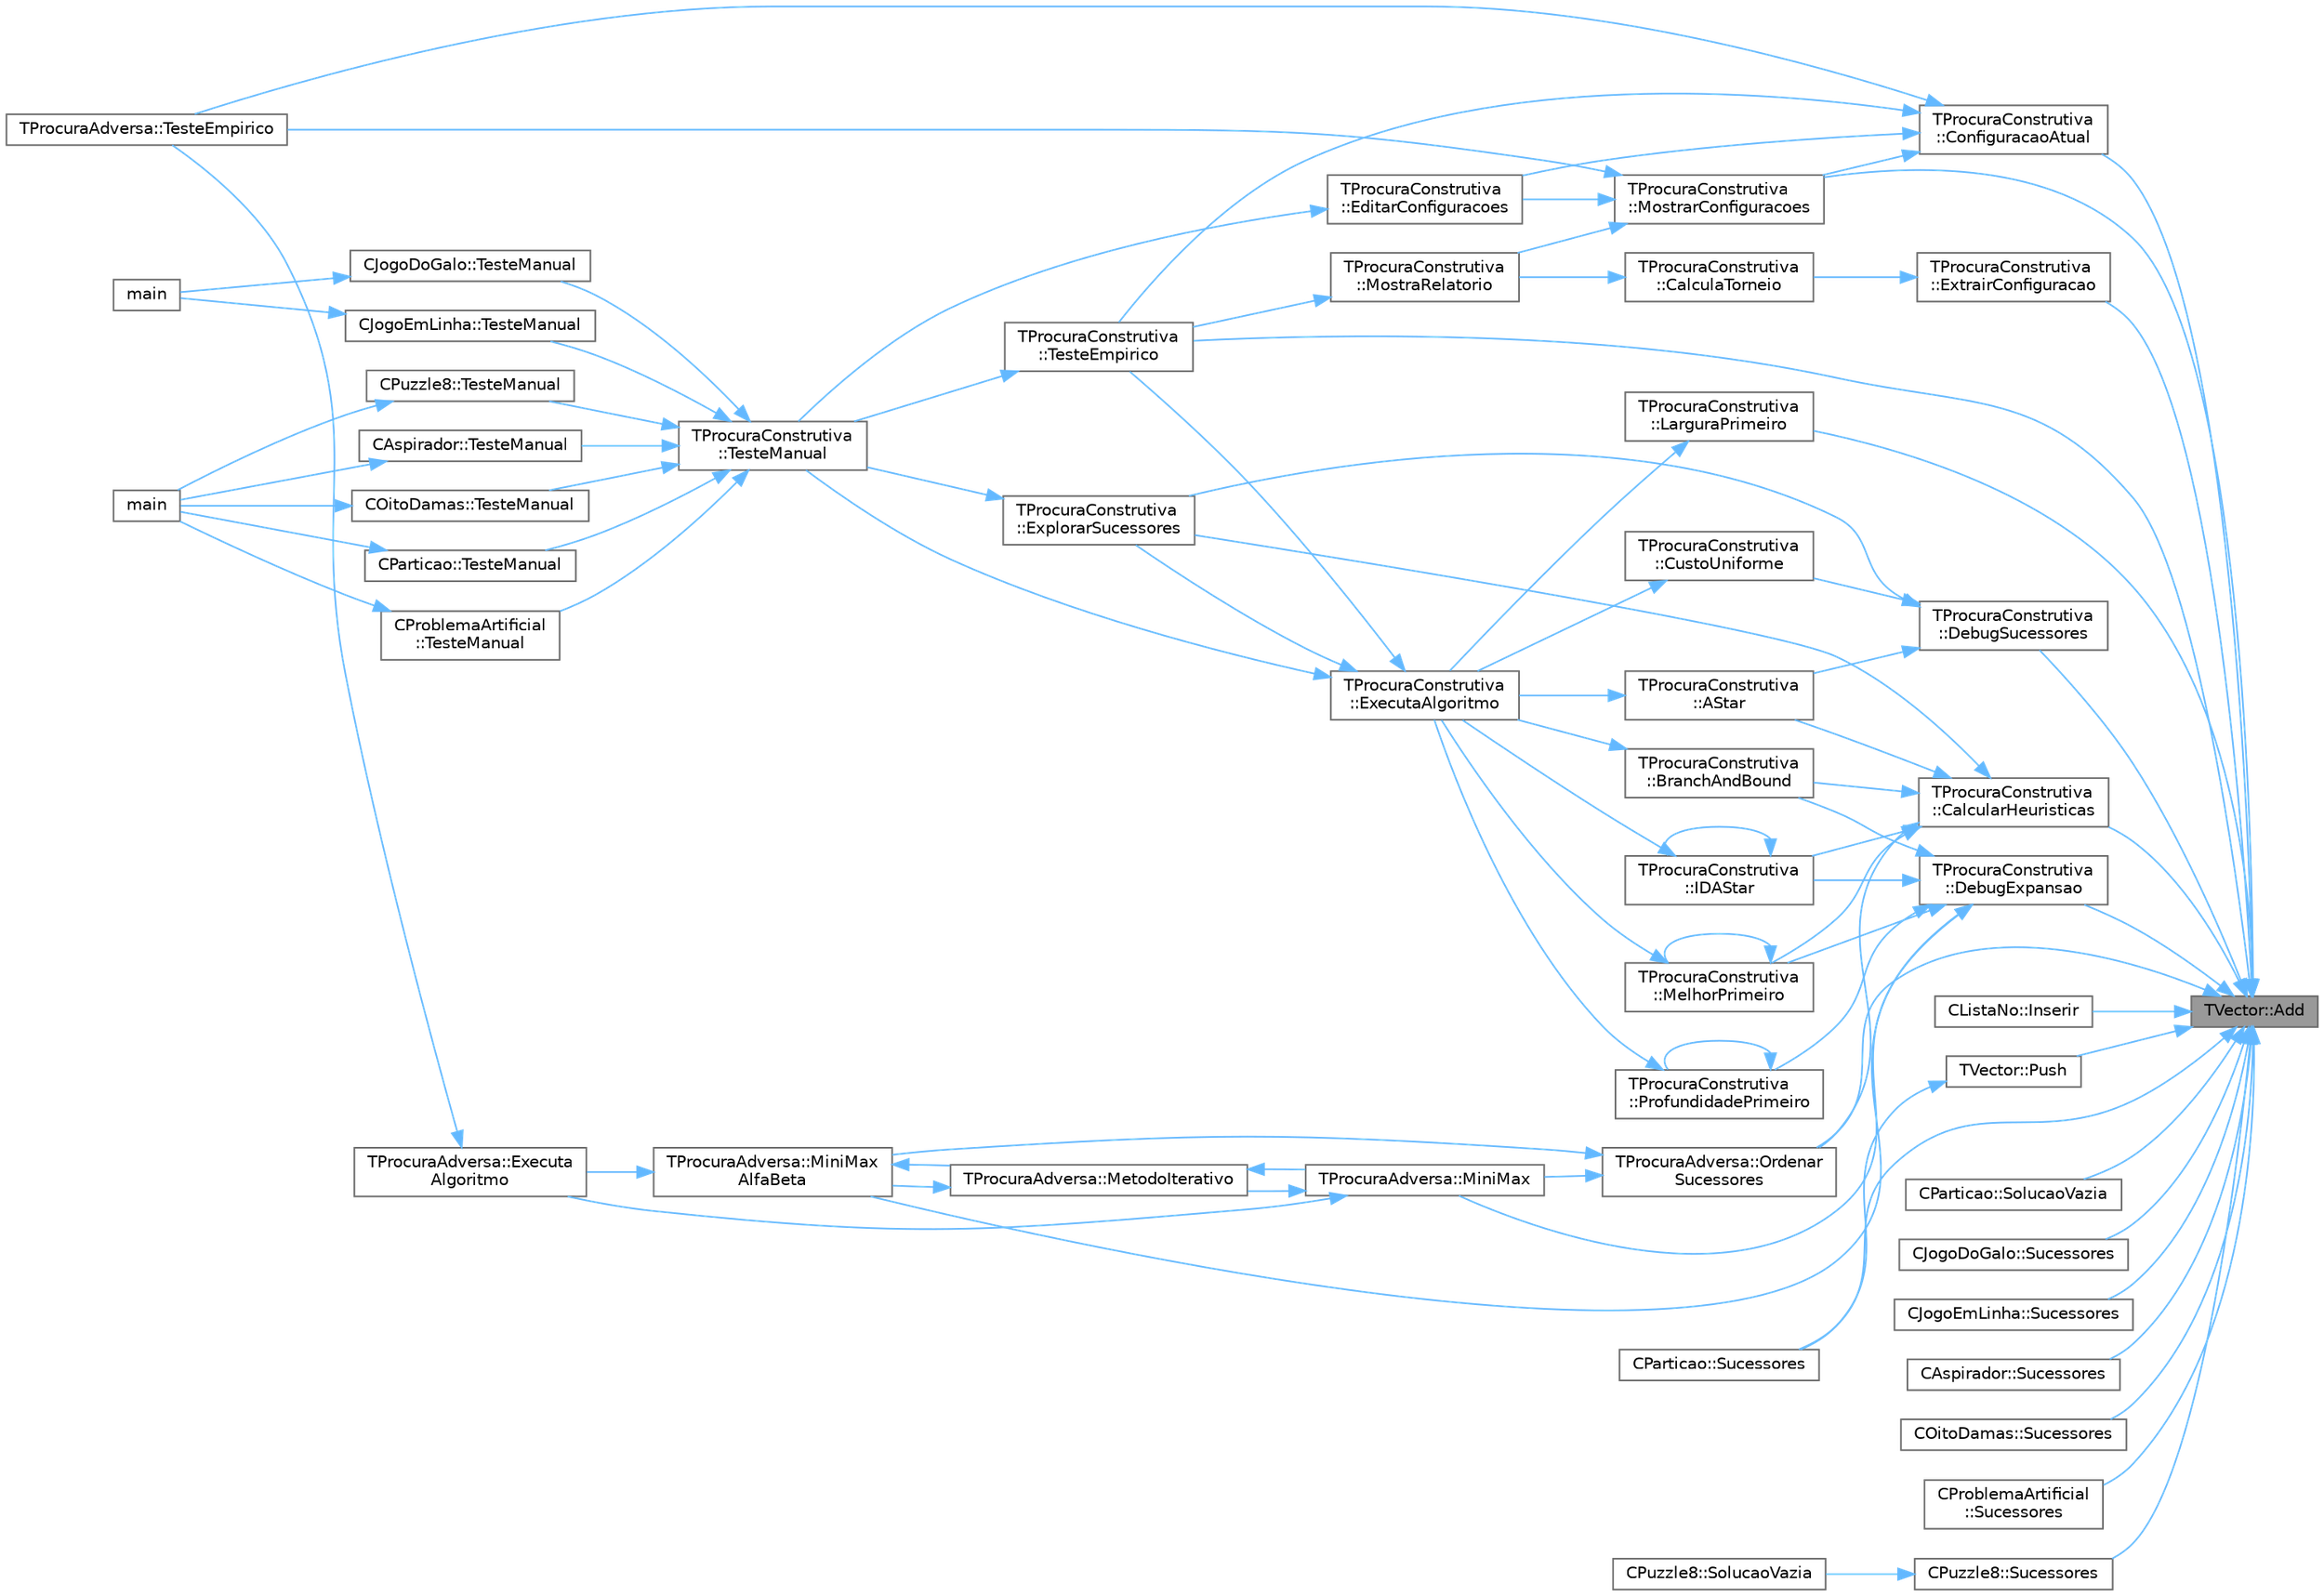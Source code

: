 digraph "TVector::Add"
{
 // LATEX_PDF_SIZE
  bgcolor="transparent";
  edge [fontname=Helvetica,fontsize=10,labelfontname=Helvetica,labelfontsize=10];
  node [fontname=Helvetica,fontsize=10,shape=box,height=0.2,width=0.4];
  rankdir="RL";
  Node1 [id="Node000001",label="TVector::Add",height=0.2,width=0.4,color="gray40", fillcolor="grey60", style="filled", fontcolor="black",tooltip=" "];
  Node1 -> Node2 [id="edge86_Node000001_Node000002",dir="back",color="steelblue1",style="solid",tooltip=" "];
  Node2 [id="Node000002",label="TProcuraConstrutiva\l::CalcularHeuristicas",height=0.2,width=0.4,color="grey40", fillcolor="white", style="filled",URL="$classTProcuraConstrutiva.html#a640e74c9b6cd340761db671438ad679e",tooltip=" "];
  Node2 -> Node3 [id="edge87_Node000002_Node000003",dir="back",color="steelblue1",style="solid",tooltip=" "];
  Node3 [id="Node000003",label="TProcuraConstrutiva\l::AStar",height=0.2,width=0.4,color="grey40", fillcolor="white", style="filled",URL="$group__ProcurasInformadas.html#ga37dd78e1a9a6742700728135f81964b4",tooltip="Executa a procura A*, algoritmo informado."];
  Node3 -> Node4 [id="edge88_Node000003_Node000004",dir="back",color="steelblue1",style="solid",tooltip=" "];
  Node4 [id="Node000004",label="TProcuraConstrutiva\l::ExecutaAlgoritmo",height=0.2,width=0.4,color="grey40", fillcolor="white", style="filled",URL="$group__RedefinicaoOpcional.html#gae52871eb18c8ae656a2174acf43b3bb3",tooltip="Executa o algoritmo com os parametros atuais."];
  Node4 -> Node5 [id="edge89_Node000004_Node000005",dir="back",color="steelblue1",style="solid",tooltip=" "];
  Node5 [id="Node000005",label="TProcuraConstrutiva\l::ExplorarSucessores",height=0.2,width=0.4,color="grey40", fillcolor="white", style="filled",URL="$classTProcuraConstrutiva.html#ab5639efca5e48b564a8bdd9ec23a8955",tooltip=" "];
  Node5 -> Node6 [id="edge90_Node000005_Node000006",dir="back",color="steelblue1",style="solid",tooltip=" "];
  Node6 [id="Node000006",label="TProcuraConstrutiva\l::TesteManual",height=0.2,width=0.4,color="grey40", fillcolor="white", style="filled",URL="$group__RedefinicaoMandatoria.html#ga843a501e25cbaff7eb51d8d29995be3a",tooltip="Inicializa a interação com o utilizador."];
  Node6 -> Node7 [id="edge91_Node000006_Node000007",dir="back",color="steelblue1",style="solid",tooltip=" "];
  Node7 [id="Node000007",label="CJogoDoGalo::TesteManual",height=0.2,width=0.4,color="grey40", fillcolor="white", style="filled",URL="$classCJogoDoGalo.html#a113984a3801a93ebce61e0a700a413ab",tooltip="Inicializa a interação com o utilizador."];
  Node7 -> Node8 [id="edge92_Node000007_Node000008",dir="back",color="steelblue1",style="solid",tooltip=" "];
  Node8 [id="Node000008",label="main",height=0.2,width=0.4,color="grey40", fillcolor="white", style="filled",URL="$Teste_2teste_8cpp.html#a0ddf1224851353fc92bfbff6f499fa97",tooltip=" "];
  Node6 -> Node9 [id="edge93_Node000006_Node000009",dir="back",color="steelblue1",style="solid",tooltip=" "];
  Node9 [id="Node000009",label="CJogoEmLinha::TesteManual",height=0.2,width=0.4,color="grey40", fillcolor="white", style="filled",URL="$classCJogoEmLinha.html#ad289e94136b44c9e3e942acf64ff0449",tooltip="Inicializa a interação com o utilizador."];
  Node9 -> Node8 [id="edge94_Node000009_Node000008",dir="back",color="steelblue1",style="solid",tooltip=" "];
  Node6 -> Node10 [id="edge95_Node000006_Node000010",dir="back",color="steelblue1",style="solid",tooltip=" "];
  Node10 [id="Node000010",label="CAspirador::TesteManual",height=0.2,width=0.4,color="grey40", fillcolor="white", style="filled",URL="$classCAspirador.html#a718c8187439940dec18a46a9e9e024e3",tooltip="Inicializa a interação com o utilizador."];
  Node10 -> Node11 [id="edge96_Node000010_Node000011",dir="back",color="steelblue1",style="solid",tooltip=" "];
  Node11 [id="Node000011",label="main",height=0.2,width=0.4,color="grey40", fillcolor="white", style="filled",URL="$TProcuraConstrutiva_2Teste_2teste_8cpp.html#a0ddf1224851353fc92bfbff6f499fa97",tooltip=" "];
  Node6 -> Node12 [id="edge97_Node000006_Node000012",dir="back",color="steelblue1",style="solid",tooltip=" "];
  Node12 [id="Node000012",label="COitoDamas::TesteManual",height=0.2,width=0.4,color="grey40", fillcolor="white", style="filled",URL="$classCOitoDamas.html#a0fb443165d257ac17fc8cf5bc870404d",tooltip="Inicializa a interação com o utilizador."];
  Node12 -> Node11 [id="edge98_Node000012_Node000011",dir="back",color="steelblue1",style="solid",tooltip=" "];
  Node6 -> Node13 [id="edge99_Node000006_Node000013",dir="back",color="steelblue1",style="solid",tooltip=" "];
  Node13 [id="Node000013",label="CParticao::TesteManual",height=0.2,width=0.4,color="grey40", fillcolor="white", style="filled",URL="$classCParticao.html#aa4d328b9944991f3fc52ce0726111865",tooltip="Inicializa a interação com o utilizador."];
  Node13 -> Node11 [id="edge100_Node000013_Node000011",dir="back",color="steelblue1",style="solid",tooltip=" "];
  Node6 -> Node14 [id="edge101_Node000006_Node000014",dir="back",color="steelblue1",style="solid",tooltip=" "];
  Node14 [id="Node000014",label="CProblemaArtificial\l::TesteManual",height=0.2,width=0.4,color="grey40", fillcolor="white", style="filled",URL="$classCProblemaArtificial.html#abaad629eb538177261df40e1e27e92ed",tooltip="Inicializa a interação com o utilizador."];
  Node14 -> Node11 [id="edge102_Node000014_Node000011",dir="back",color="steelblue1",style="solid",tooltip=" "];
  Node6 -> Node15 [id="edge103_Node000006_Node000015",dir="back",color="steelblue1",style="solid",tooltip=" "];
  Node15 [id="Node000015",label="CPuzzle8::TesteManual",height=0.2,width=0.4,color="grey40", fillcolor="white", style="filled",URL="$classCPuzzle8.html#a06d2a8f5d7e3670eb6ee75d7a72b0265",tooltip="Inicializa a interação com o utilizador."];
  Node15 -> Node11 [id="edge104_Node000015_Node000011",dir="back",color="steelblue1",style="solid",tooltip=" "];
  Node4 -> Node16 [id="edge105_Node000004_Node000016",dir="back",color="steelblue1",style="solid",tooltip=" "];
  Node16 [id="Node000016",label="TProcuraConstrutiva\l::TesteEmpirico",height=0.2,width=0.4,color="grey40", fillcolor="white", style="filled",URL="$group__RedefinicaoOpcional.html#gab2fca28035f165ce7c1d40acbfc8c971",tooltip="Executa testes empíricos, em todas as configurações guardadas, nas instâncias selecionadas."];
  Node16 -> Node6 [id="edge106_Node000016_Node000006",dir="back",color="steelblue1",style="solid",tooltip=" "];
  Node4 -> Node6 [id="edge107_Node000004_Node000006",dir="back",color="steelblue1",style="solid",tooltip=" "];
  Node2 -> Node17 [id="edge108_Node000002_Node000017",dir="back",color="steelblue1",style="solid",tooltip=" "];
  Node17 [id="Node000017",label="TProcuraConstrutiva\l::BranchAndBound",height=0.2,width=0.4,color="grey40", fillcolor="white", style="filled",URL="$group__ProcurasInformadas.html#gafe804dbf6cabda9e627500c2d4f8aafd",tooltip="Executa o algoritmo Branch-and-Bound, um algoritmo informado."];
  Node17 -> Node4 [id="edge109_Node000017_Node000004",dir="back",color="steelblue1",style="solid",tooltip=" "];
  Node2 -> Node5 [id="edge110_Node000002_Node000005",dir="back",color="steelblue1",style="solid",tooltip=" "];
  Node2 -> Node18 [id="edge111_Node000002_Node000018",dir="back",color="steelblue1",style="solid",tooltip=" "];
  Node18 [id="Node000018",label="TProcuraConstrutiva\l::IDAStar",height=0.2,width=0.4,color="grey40", fillcolor="white", style="filled",URL="$group__ProcurasInformadas.html#gae77f9608e7988052377d7025bee7c4e8",tooltip="Executa a procura IDA*, algoritmo informado."];
  Node18 -> Node4 [id="edge112_Node000018_Node000004",dir="back",color="steelblue1",style="solid",tooltip=" "];
  Node18 -> Node18 [id="edge113_Node000018_Node000018",dir="back",color="steelblue1",style="solid",tooltip=" "];
  Node2 -> Node19 [id="edge114_Node000002_Node000019",dir="back",color="steelblue1",style="solid",tooltip=" "];
  Node19 [id="Node000019",label="TProcuraConstrutiva\l::MelhorPrimeiro",height=0.2,width=0.4,color="grey40", fillcolor="white", style="filled",URL="$group__ProcurasInformadas.html#gaebb84182343041bc276e4ceceb4b13aa",tooltip="Executa a procura melhor primeiro, algoritmo informado."];
  Node19 -> Node4 [id="edge115_Node000019_Node000004",dir="back",color="steelblue1",style="solid",tooltip=" "];
  Node19 -> Node19 [id="edge116_Node000019_Node000019",dir="back",color="steelblue1",style="solid",tooltip=" "];
  Node2 -> Node20 [id="edge117_Node000002_Node000020",dir="back",color="steelblue1",style="solid",tooltip=" "];
  Node20 [id="Node000020",label="TProcuraAdversa::Ordenar\lSucessores",height=0.2,width=0.4,color="grey40", fillcolor="white", style="filled",URL="$classTProcuraAdversa.html#a369a3b5182150b22fd6deb0d46916d49",tooltip=" "];
  Node20 -> Node21 [id="edge118_Node000020_Node000021",dir="back",color="steelblue1",style="solid",tooltip=" "];
  Node21 [id="Node000021",label="TProcuraAdversa::MiniMax",height=0.2,width=0.4,color="grey40", fillcolor="white", style="filled",URL="$classTProcuraAdversa.html#a4d8542bcb03f17da8aa3038384104f24",tooltip="retorna o valor do estado actual, apos procura de profundidade nivel"];
  Node21 -> Node22 [id="edge119_Node000021_Node000022",dir="back",color="steelblue1",style="solid",tooltip=" "];
  Node22 [id="Node000022",label="TProcuraAdversa::Executa\lAlgoritmo",height=0.2,width=0.4,color="grey40", fillcolor="white", style="filled",URL="$classTProcuraAdversa.html#aff6f48defaa10c14d160ac3990fd029b",tooltip="Executa o algoritmo com os parametros atuais."];
  Node22 -> Node23 [id="edge120_Node000022_Node000023",dir="back",color="steelblue1",style="solid",tooltip=" "];
  Node23 [id="Node000023",label="TProcuraAdversa::TesteEmpirico",height=0.2,width=0.4,color="grey40", fillcolor="white", style="filled",URL="$classTProcuraAdversa.html#ae849ba1f915dc5e0875faa281ba4bdbb",tooltip="Executa testes empíricos, em todas as configurações guardadas, nas instâncias selecionadas."];
  Node21 -> Node24 [id="edge121_Node000021_Node000024",dir="back",color="steelblue1",style="solid",tooltip=" "];
  Node24 [id="Node000024",label="TProcuraAdversa::MetodoIterativo",height=0.2,width=0.4,color="grey40", fillcolor="white", style="filled",URL="$classTProcuraAdversa.html#a7c4153974c32753901326271fee90197",tooltip="iteração, aumentando o nível progressivamente"];
  Node24 -> Node21 [id="edge122_Node000024_Node000021",dir="back",color="steelblue1",style="solid",tooltip=" "];
  Node24 -> Node25 [id="edge123_Node000024_Node000025",dir="back",color="steelblue1",style="solid",tooltip=" "];
  Node25 [id="Node000025",label="TProcuraAdversa::MiniMax\lAlfaBeta",height=0.2,width=0.4,color="grey40", fillcolor="white", style="filled",URL="$classTProcuraAdversa.html#adb3f857b1c8b3ee26682e335dc6ed601",tooltip="retorna o valor do estado actual, apos procura de profundidade nivel. Idêntico a MiniMax"];
  Node25 -> Node22 [id="edge124_Node000025_Node000022",dir="back",color="steelblue1",style="solid",tooltip=" "];
  Node25 -> Node24 [id="edge125_Node000025_Node000024",dir="back",color="steelblue1",style="solid",tooltip=" "];
  Node20 -> Node25 [id="edge126_Node000020_Node000025",dir="back",color="steelblue1",style="solid",tooltip=" "];
  Node1 -> Node26 [id="edge127_Node000001_Node000026",dir="back",color="steelblue1",style="solid",tooltip=" "];
  Node26 [id="Node000026",label="TProcuraConstrutiva\l::ConfiguracaoAtual",height=0.2,width=0.4,color="grey40", fillcolor="white", style="filled",URL="$classTProcuraConstrutiva.html#a4c50b21dc4dc6a689af754dfce6e272f",tooltip=" "];
  Node26 -> Node27 [id="edge128_Node000026_Node000027",dir="back",color="steelblue1",style="solid",tooltip=" "];
  Node27 [id="Node000027",label="TProcuraConstrutiva\l::EditarConfiguracoes",height=0.2,width=0.4,color="grey40", fillcolor="white", style="filled",URL="$classTProcuraConstrutiva.html#a7e5329143aa8df478b68741d47fa6a7f",tooltip=" "];
  Node27 -> Node6 [id="edge129_Node000027_Node000006",dir="back",color="steelblue1",style="solid",tooltip=" "];
  Node26 -> Node28 [id="edge130_Node000026_Node000028",dir="back",color="steelblue1",style="solid",tooltip=" "];
  Node28 [id="Node000028",label="TProcuraConstrutiva\l::MostrarConfiguracoes",height=0.2,width=0.4,color="grey40", fillcolor="white", style="filled",URL="$classTProcuraConstrutiva.html#a9d4bc5b86186bcba9cbee82588ada2fb",tooltip=" "];
  Node28 -> Node27 [id="edge131_Node000028_Node000027",dir="back",color="steelblue1",style="solid",tooltip=" "];
  Node28 -> Node29 [id="edge132_Node000028_Node000029",dir="back",color="steelblue1",style="solid",tooltip=" "];
  Node29 [id="Node000029",label="TProcuraConstrutiva\l::MostraRelatorio",height=0.2,width=0.4,color="grey40", fillcolor="white", style="filled",URL="$classTProcuraConstrutiva.html#ac7e1356d8cd516f18380d4f4c5730c2b",tooltip=" "];
  Node29 -> Node16 [id="edge133_Node000029_Node000016",dir="back",color="steelblue1",style="solid",tooltip=" "];
  Node28 -> Node23 [id="edge134_Node000028_Node000023",dir="back",color="steelblue1",style="solid",tooltip=" "];
  Node26 -> Node23 [id="edge135_Node000026_Node000023",dir="back",color="steelblue1",style="solid",tooltip=" "];
  Node26 -> Node16 [id="edge136_Node000026_Node000016",dir="back",color="steelblue1",style="solid",tooltip=" "];
  Node1 -> Node30 [id="edge137_Node000001_Node000030",dir="back",color="steelblue1",style="solid",tooltip=" "];
  Node30 [id="Node000030",label="TProcuraConstrutiva\l::DebugExpansao",height=0.2,width=0.4,color="grey40", fillcolor="white", style="filled",URL="$classTProcuraConstrutiva.html#ad02feccb0f347d9a475ed1b883cc12aa",tooltip=" "];
  Node30 -> Node17 [id="edge138_Node000030_Node000017",dir="back",color="steelblue1",style="solid",tooltip=" "];
  Node30 -> Node18 [id="edge139_Node000030_Node000018",dir="back",color="steelblue1",style="solid",tooltip=" "];
  Node30 -> Node19 [id="edge140_Node000030_Node000019",dir="back",color="steelblue1",style="solid",tooltip=" "];
  Node30 -> Node21 [id="edge141_Node000030_Node000021",dir="back",color="steelblue1",style="solid",tooltip=" "];
  Node30 -> Node25 [id="edge142_Node000030_Node000025",dir="back",color="steelblue1",style="solid",tooltip=" "];
  Node30 -> Node31 [id="edge143_Node000030_Node000031",dir="back",color="steelblue1",style="solid",tooltip=" "];
  Node31 [id="Node000031",label="TProcuraConstrutiva\l::ProfundidadePrimeiro",height=0.2,width=0.4,color="grey40", fillcolor="white", style="filled",URL="$group__ProcurasCegas.html#gaf00d9776f6b25d56138efb6725b86228",tooltip="Executa a procura em profundidade primeiro, algoritmo cego."];
  Node31 -> Node4 [id="edge144_Node000031_Node000004",dir="back",color="steelblue1",style="solid",tooltip=" "];
  Node31 -> Node31 [id="edge145_Node000031_Node000031",dir="back",color="steelblue1",style="solid",tooltip=" "];
  Node1 -> Node32 [id="edge146_Node000001_Node000032",dir="back",color="steelblue1",style="solid",tooltip=" "];
  Node32 [id="Node000032",label="TProcuraConstrutiva\l::DebugSucessores",height=0.2,width=0.4,color="grey40", fillcolor="white", style="filled",URL="$classTProcuraConstrutiva.html#a08aa14ddc895426b2ce3df4d763cbbd7",tooltip=" "];
  Node32 -> Node3 [id="edge147_Node000032_Node000003",dir="back",color="steelblue1",style="solid",tooltip=" "];
  Node32 -> Node33 [id="edge148_Node000032_Node000033",dir="back",color="steelblue1",style="solid",tooltip=" "];
  Node33 [id="Node000033",label="TProcuraConstrutiva\l::CustoUniforme",height=0.2,width=0.4,color="grey40", fillcolor="white", style="filled",URL="$group__ProcurasCegas.html#ga2343fafdecfd55b69c0ffb71e8f9426b",tooltip="Executa a procura por custo uniforme, algoritmo cego."];
  Node33 -> Node4 [id="edge149_Node000033_Node000004",dir="back",color="steelblue1",style="solid",tooltip=" "];
  Node32 -> Node5 [id="edge150_Node000032_Node000005",dir="back",color="steelblue1",style="solid",tooltip=" "];
  Node1 -> Node34 [id="edge151_Node000001_Node000034",dir="back",color="steelblue1",style="solid",tooltip=" "];
  Node34 [id="Node000034",label="TProcuraConstrutiva\l::ExtrairConfiguracao",height=0.2,width=0.4,color="grey40", fillcolor="white", style="filled",URL="$classTProcuraConstrutiva.html#adc31f777cf89c56571baedd4a48cea47",tooltip=" "];
  Node34 -> Node35 [id="edge152_Node000034_Node000035",dir="back",color="steelblue1",style="solid",tooltip=" "];
  Node35 [id="Node000035",label="TProcuraConstrutiva\l::CalculaTorneio",height=0.2,width=0.4,color="grey40", fillcolor="white", style="filled",URL="$classTProcuraConstrutiva.html#a589640c821d42dbcc476971995b511bf",tooltip=" "];
  Node35 -> Node29 [id="edge153_Node000035_Node000029",dir="back",color="steelblue1",style="solid",tooltip=" "];
  Node1 -> Node36 [id="edge154_Node000001_Node000036",dir="back",color="steelblue1",style="solid",tooltip=" "];
  Node36 [id="Node000036",label="CListaNo::Inserir",height=0.2,width=0.4,color="grey40", fillcolor="white", style="filled",URL="$classCListaNo.html#a487ec70de88cd34f0f4356b5d0144c72",tooltip=" "];
  Node1 -> Node37 [id="edge155_Node000001_Node000037",dir="back",color="steelblue1",style="solid",tooltip=" "];
  Node37 [id="Node000037",label="TProcuraConstrutiva\l::LarguraPrimeiro",height=0.2,width=0.4,color="grey40", fillcolor="white", style="filled",URL="$group__ProcurasCegas.html#gafe656922894d8a27b4cfb70128793af0",tooltip="Executa a procura em largura primeiro, algoritmo cego."];
  Node37 -> Node4 [id="edge156_Node000037_Node000004",dir="back",color="steelblue1",style="solid",tooltip=" "];
  Node1 -> Node28 [id="edge157_Node000001_Node000028",dir="back",color="steelblue1",style="solid",tooltip=" "];
  Node1 -> Node20 [id="edge158_Node000001_Node000020",dir="back",color="steelblue1",style="solid",tooltip=" "];
  Node1 -> Node38 [id="edge159_Node000001_Node000038",dir="back",color="steelblue1",style="solid",tooltip=" "];
  Node38 [id="Node000038",label="TVector::Push",height=0.2,width=0.4,color="grey40", fillcolor="white", style="filled",URL="$classTVector.html#ad9c1fb99a2d0d4f060c4746e6ce97d0f",tooltip=" "];
  Node38 -> Node39 [id="edge160_Node000038_Node000039",dir="back",color="steelblue1",style="solid",tooltip=" "];
  Node39 [id="Node000039",label="CParticao::Sucessores",height=0.2,width=0.4,color="grey40", fillcolor="white", style="filled",URL="$classCParticao.html#a5c6104354972acf2f6ed3d8ff7a8b98c",tooltip="Coloca em sucessores a lista de estados sucessores."];
  Node1 -> Node40 [id="edge161_Node000001_Node000040",dir="back",color="steelblue1",style="solid",tooltip=" "];
  Node40 [id="Node000040",label="CParticao::SolucaoVazia",height=0.2,width=0.4,color="grey40", fillcolor="white", style="filled",URL="$classCParticao.html#ac7bddec07a5f2d637785c13b32f2a4c5",tooltip="Coloca o objecto no estado inicial da procura."];
  Node1 -> Node41 [id="edge162_Node000001_Node000041",dir="back",color="steelblue1",style="solid",tooltip=" "];
  Node41 [id="Node000041",label="CJogoDoGalo::Sucessores",height=0.2,width=0.4,color="grey40", fillcolor="white", style="filled",URL="$classCJogoDoGalo.html#a00004ccf1fa3974c67e655291db65cfb",tooltip="Coloca em sucessores a lista de estados sucessores."];
  Node1 -> Node42 [id="edge163_Node000001_Node000042",dir="back",color="steelblue1",style="solid",tooltip=" "];
  Node42 [id="Node000042",label="CJogoEmLinha::Sucessores",height=0.2,width=0.4,color="grey40", fillcolor="white", style="filled",URL="$classCJogoEmLinha.html#a0fbafadc8f5d1b1ed8aa3ddde563285b",tooltip="Coloca em sucessores a lista de estados sucessores."];
  Node1 -> Node43 [id="edge164_Node000001_Node000043",dir="back",color="steelblue1",style="solid",tooltip=" "];
  Node43 [id="Node000043",label="CAspirador::Sucessores",height=0.2,width=0.4,color="grey40", fillcolor="white", style="filled",URL="$classCAspirador.html#ac28dba7dd58b76f9d16f44ebac66fab8",tooltip="Coloca em sucessores a lista de estados sucessores."];
  Node1 -> Node44 [id="edge165_Node000001_Node000044",dir="back",color="steelblue1",style="solid",tooltip=" "];
  Node44 [id="Node000044",label="COitoDamas::Sucessores",height=0.2,width=0.4,color="grey40", fillcolor="white", style="filled",URL="$classCOitoDamas.html#ab384df7572c5a6e34ffe28b346aaf517",tooltip="Coloca em sucessores a lista de estados sucessores."];
  Node1 -> Node39 [id="edge166_Node000001_Node000039",dir="back",color="steelblue1",style="solid",tooltip=" "];
  Node1 -> Node45 [id="edge167_Node000001_Node000045",dir="back",color="steelblue1",style="solid",tooltip=" "];
  Node45 [id="Node000045",label="CProblemaArtificial\l::Sucessores",height=0.2,width=0.4,color="grey40", fillcolor="white", style="filled",URL="$classCProblemaArtificial.html#a8ecd3995c8ce751d5da10cc20709175c",tooltip="Coloca em sucessores a lista de estados sucessores."];
  Node1 -> Node46 [id="edge168_Node000001_Node000046",dir="back",color="steelblue1",style="solid",tooltip=" "];
  Node46 [id="Node000046",label="CPuzzle8::Sucessores",height=0.2,width=0.4,color="grey40", fillcolor="white", style="filled",URL="$classCPuzzle8.html#a65dd2ff8c163c5542a12b2213c2fd12a",tooltip="Coloca em sucessores a lista de estados sucessores."];
  Node46 -> Node47 [id="edge169_Node000046_Node000047",dir="back",color="steelblue1",style="solid",tooltip=" "];
  Node47 [id="Node000047",label="CPuzzle8::SolucaoVazia",height=0.2,width=0.4,color="grey40", fillcolor="white", style="filled",URL="$classCPuzzle8.html#a9cf95b2a057f5368736e503565fad846",tooltip="Coloca o objecto no estado inicial da procura."];
  Node1 -> Node16 [id="edge170_Node000001_Node000016",dir="back",color="steelblue1",style="solid",tooltip=" "];
}
